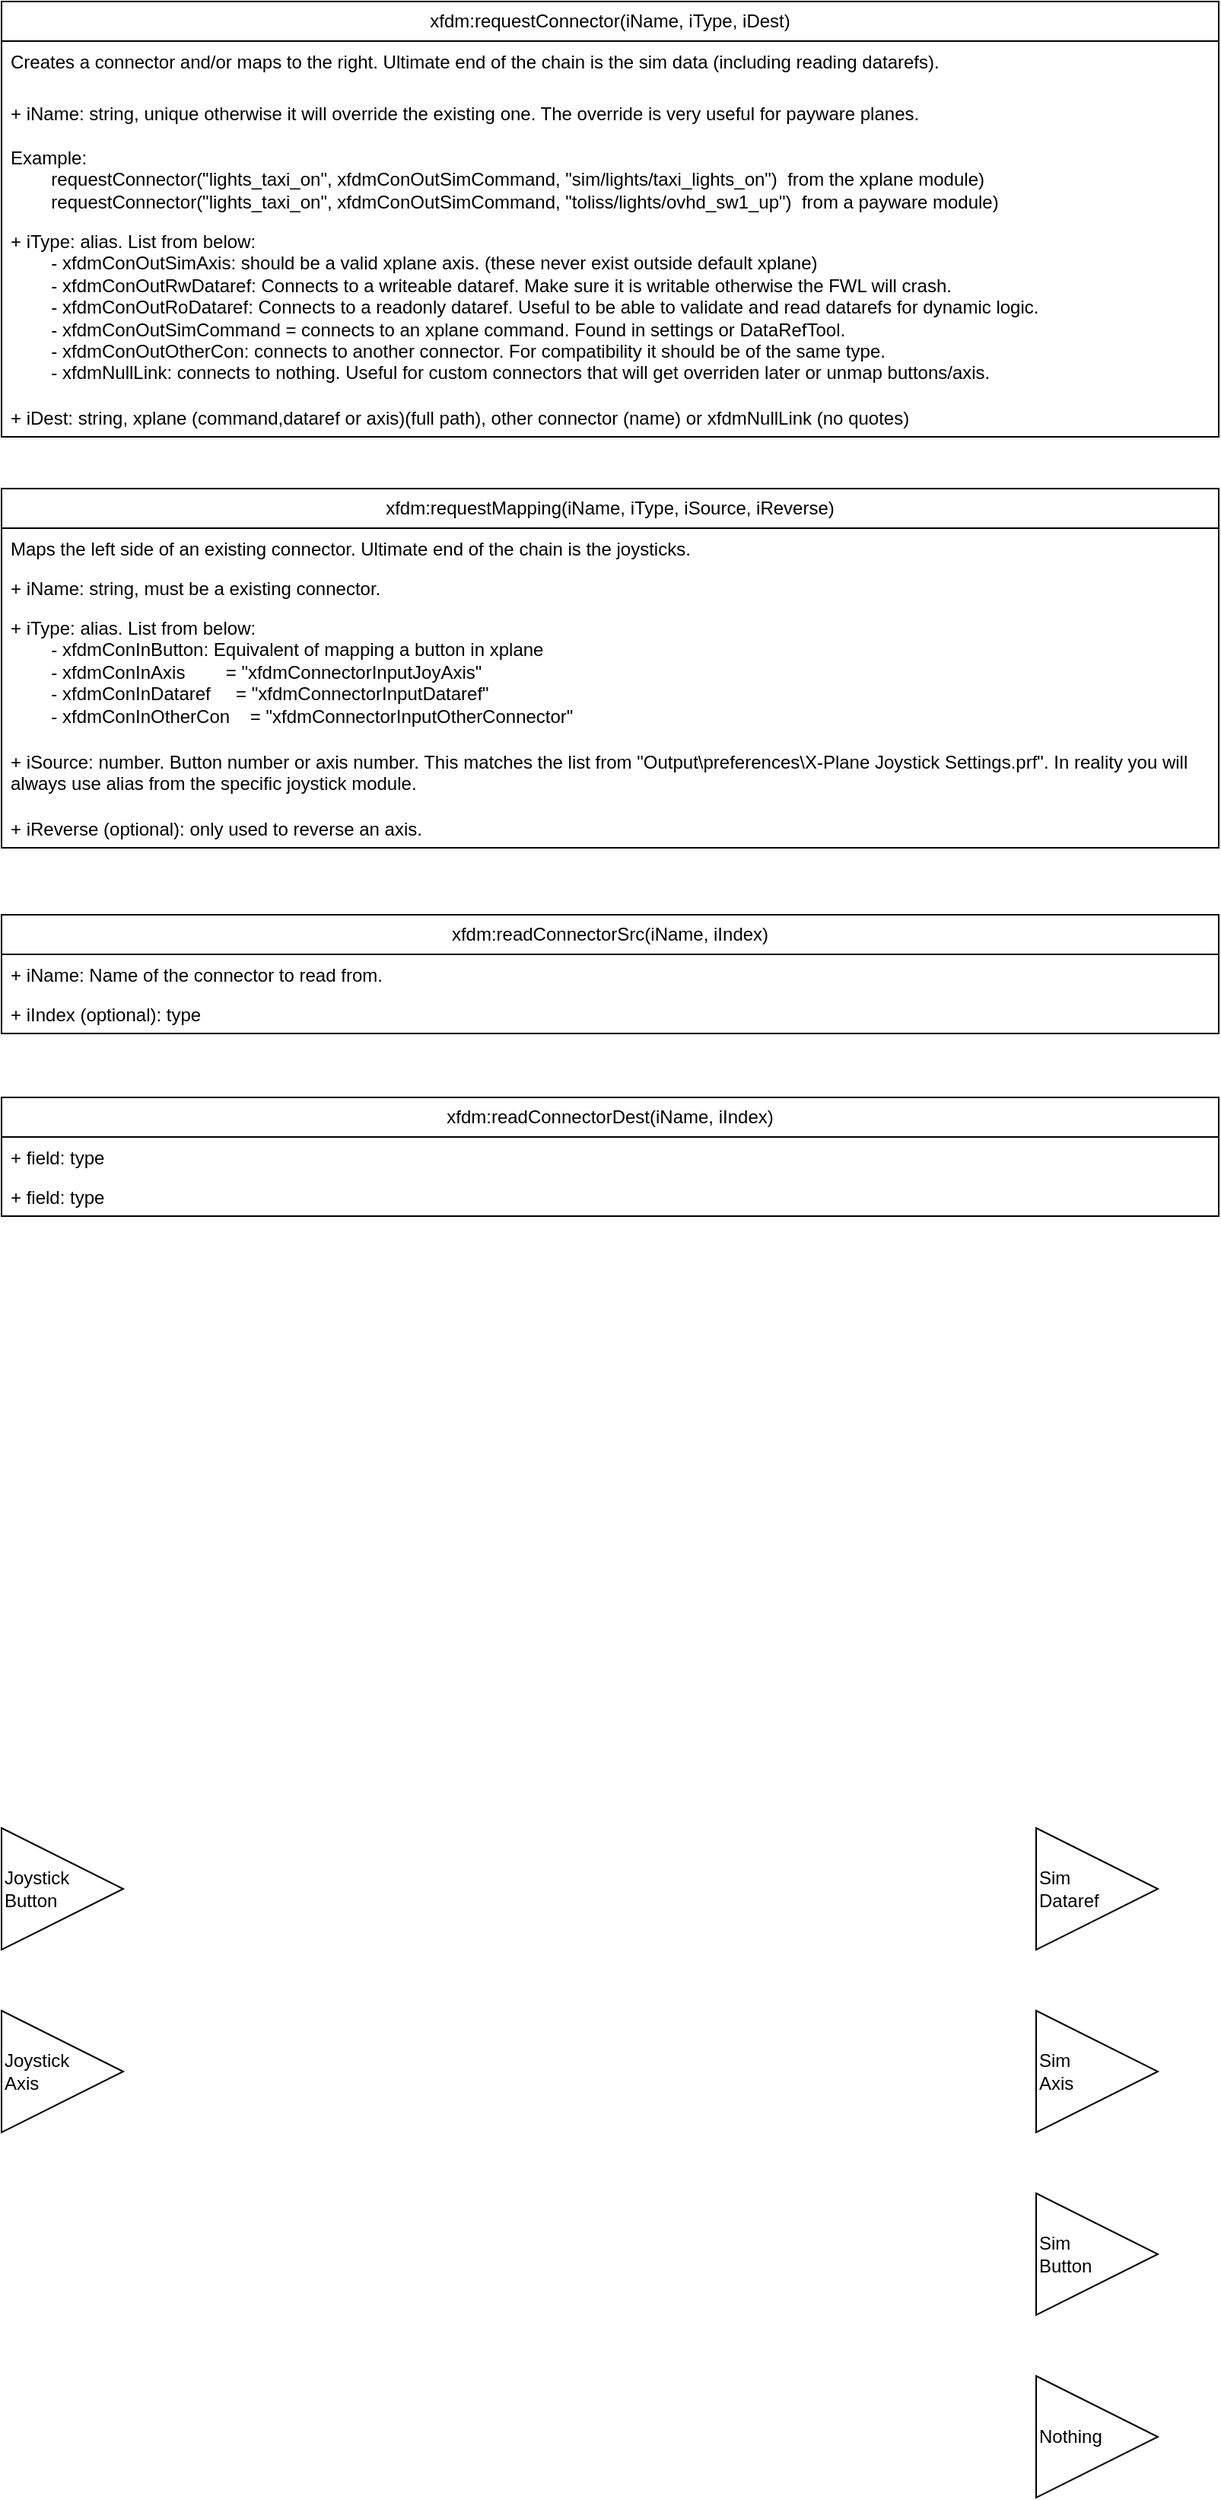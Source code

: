 <mxfile version="24.4.10" type="device" pages="2">
  <diagram id="srbFPtrYPCiaAHXt68zt" name="usage">
    <mxGraphModel dx="1619" dy="1537" grid="1" gridSize="10" guides="1" tooltips="1" connect="1" arrows="1" fold="1" page="1" pageScale="1" pageWidth="850" pageHeight="1100" math="0" shadow="0">
      <root>
        <mxCell id="0" />
        <mxCell id="1" parent="0" />
        <mxCell id="DLJRmdFu2bftk5TotQ-9-5" value="Joystick&lt;div&gt;Button&lt;/div&gt;" style="triangle;whiteSpace=wrap;html=1;align=left;" vertex="1" parent="1">
          <mxGeometry x="40" y="1280" width="80" height="80" as="geometry" />
        </mxCell>
        <mxCell id="DLJRmdFu2bftk5TotQ-9-6" value="Joystick&lt;div&gt;Axis&lt;/div&gt;" style="triangle;whiteSpace=wrap;html=1;align=left;" vertex="1" parent="1">
          <mxGeometry x="40" y="1400" width="80" height="80" as="geometry" />
        </mxCell>
        <mxCell id="DLJRmdFu2bftk5TotQ-9-8" value="xfdm:requestConnector(iName, iType, iDest)" style="swimlane;fontStyle=0;childLayout=stackLayout;horizontal=1;startSize=26;fillColor=none;horizontalStack=0;resizeParent=1;resizeParentMax=0;resizeLast=0;collapsible=1;marginBottom=0;whiteSpace=wrap;html=1;" vertex="1" parent="1">
          <mxGeometry x="40" y="80" width="800" height="286" as="geometry" />
        </mxCell>
        <mxCell id="DLJRmdFu2bftk5TotQ-9-30" value="Creates a connector and/or maps to the right. Ultimate end of the chain is the sim data (including reading datarefs)." style="text;strokeColor=none;fillColor=none;align=left;verticalAlign=top;spacingLeft=4;spacingRight=4;overflow=hidden;rotatable=0;points=[[0,0.5],[1,0.5]];portConstraint=eastwest;whiteSpace=wrap;html=1;" vertex="1" parent="DLJRmdFu2bftk5TotQ-9-8">
          <mxGeometry y="26" width="800" height="34" as="geometry" />
        </mxCell>
        <mxCell id="DLJRmdFu2bftk5TotQ-9-9" value="+ iName: string, unique otherwise it will override the existing one. The override is very useful for payware planes.&lt;div&gt;&lt;br&gt;&lt;/div&gt;&lt;div&gt;Example:&lt;/div&gt;&lt;div&gt;&lt;span style=&quot;white-space: pre;&quot;&gt;&#x9;&lt;/span&gt;requestConnector(&quot;lights_taxi_on&quot;, xfdmConOutSimCommand, &quot;sim/lights/taxi_lights_on&quot;)&amp;nbsp; from the xplane module)&lt;/div&gt;&lt;div&gt;&lt;span style=&quot;white-space: pre;&quot;&gt;&#x9;&lt;/span&gt;requestConnector(&quot;lights_taxi_on&quot;, xfdmConOutSimCommand, &quot;toliss/lights/ovhd_sw1_up&quot;)&amp;nbsp; from a payware module)&lt;br&gt;&lt;/div&gt;" style="text;strokeColor=none;fillColor=none;align=left;verticalAlign=top;spacingLeft=4;spacingRight=4;overflow=hidden;rotatable=0;points=[[0,0.5],[1,0.5]];portConstraint=eastwest;whiteSpace=wrap;html=1;" vertex="1" parent="DLJRmdFu2bftk5TotQ-9-8">
          <mxGeometry y="60" width="800" height="84" as="geometry" />
        </mxCell>
        <mxCell id="DLJRmdFu2bftk5TotQ-9-10" value="+ iType: alias. List from below:&lt;div&gt;&lt;div&gt;&lt;span style=&quot;white-space: pre;&quot;&gt;&#x9;&lt;/span&gt;- xfdmConOutSimAxis: should be a valid xplane axis. (these never exist outside default xplane)&lt;/div&gt;&lt;div&gt;&lt;span style=&quot;white-space: pre;&quot;&gt;&#x9;&lt;/span&gt;-&amp;nbsp;&lt;span style=&quot;background-color: initial;&quot;&gt;xfdmConOutRwDataref: Connects to a writeable dataref. Make sure it is writable otherwise the FWL will crash.&lt;/span&gt;&lt;/div&gt;&lt;div&gt;&lt;span style=&quot;background-color: initial;&quot;&gt;&lt;span style=&quot;white-space: pre;&quot;&gt;&#x9;&lt;/span&gt;-&amp;nbsp;&lt;/span&gt;&lt;span style=&quot;background-color: initial;&quot;&gt;xfdmConOutRoDataref: Connects to a readonly dataref. Useful to be able to validate and read datarefs for dynamic logic.&lt;/span&gt;&lt;/div&gt;&lt;div&gt;&lt;span style=&quot;background-color: initial;&quot;&gt;&lt;span style=&quot;white-space: pre;&quot;&gt;&#x9;&lt;/span&gt;- xfdmConOutSimCommand = connects to an xplane command. Found in settings or DataRefTool.&lt;/span&gt;&lt;br&gt;&lt;/div&gt;&lt;div&gt;&lt;span style=&quot;white-space: pre;&quot;&gt;&#x9;&lt;/span&gt;- xfdmConOutOtherCon: connects to another connector. For compatibility it should be of the same type.&lt;/div&gt;&lt;div&gt;&lt;span style=&quot;white-space: pre;&quot;&gt;&#x9;&lt;/span&gt;- xfdmNullLink: connects to nothing. Useful for custom connectors that will get overriden later or unmap buttons/axis.&lt;/div&gt;&lt;/div&gt;" style="text;strokeColor=none;fillColor=none;align=left;verticalAlign=top;spacingLeft=4;spacingRight=4;overflow=hidden;rotatable=0;points=[[0,0.5],[1,0.5]];portConstraint=eastwest;whiteSpace=wrap;html=1;" vertex="1" parent="DLJRmdFu2bftk5TotQ-9-8">
          <mxGeometry y="144" width="800" height="116" as="geometry" />
        </mxCell>
        <mxCell id="DLJRmdFu2bftk5TotQ-9-11" value="+ iDest: string, xplane (command,dataref or axis)(full path), other connector (name) or xfdmNullLink (no quotes)" style="text;strokeColor=none;fillColor=none;align=left;verticalAlign=top;spacingLeft=4;spacingRight=4;overflow=hidden;rotatable=0;points=[[0,0.5],[1,0.5]];portConstraint=eastwest;whiteSpace=wrap;html=1;" vertex="1" parent="DLJRmdFu2bftk5TotQ-9-8">
          <mxGeometry y="260" width="800" height="26" as="geometry" />
        </mxCell>
        <mxCell id="DLJRmdFu2bftk5TotQ-9-12" value="xfdm:requestMapping(iName, iType, iSource, iReverse)" style="swimlane;fontStyle=0;childLayout=stackLayout;horizontal=1;startSize=26;fillColor=none;horizontalStack=0;resizeParent=1;resizeParentMax=0;resizeLast=0;collapsible=1;marginBottom=0;whiteSpace=wrap;html=1;" vertex="1" parent="1">
          <mxGeometry x="40" y="400" width="800" height="236" as="geometry" />
        </mxCell>
        <mxCell id="DLJRmdFu2bftk5TotQ-9-31" value="Maps the left side of an existing connector. Ultimate end of the chain is the joysticks." style="text;strokeColor=none;fillColor=none;align=left;verticalAlign=top;spacingLeft=4;spacingRight=4;overflow=hidden;rotatable=0;points=[[0,0.5],[1,0.5]];portConstraint=eastwest;whiteSpace=wrap;html=1;" vertex="1" parent="DLJRmdFu2bftk5TotQ-9-12">
          <mxGeometry y="26" width="800" height="26" as="geometry" />
        </mxCell>
        <mxCell id="DLJRmdFu2bftk5TotQ-9-13" value="+ iName: string, must be a existing connector." style="text;strokeColor=none;fillColor=none;align=left;verticalAlign=top;spacingLeft=4;spacingRight=4;overflow=hidden;rotatable=0;points=[[0,0.5],[1,0.5]];portConstraint=eastwest;whiteSpace=wrap;html=1;" vertex="1" parent="DLJRmdFu2bftk5TotQ-9-12">
          <mxGeometry y="52" width="800" height="26" as="geometry" />
        </mxCell>
        <mxCell id="DLJRmdFu2bftk5TotQ-9-14" value="+ iType: alias. List from below:&lt;div&gt;&lt;div&gt;&lt;span style=&quot;white-space: pre;&quot;&gt;&#x9;&lt;/span&gt;- xfdmConInButton: Equivalent of mapping a button in xplane&lt;/div&gt;&lt;div&gt;&lt;span style=&quot;white-space: pre;&quot;&gt;&#x9;&lt;/span&gt;- xfdmConInAxis&amp;nbsp; &amp;nbsp; &amp;nbsp; &amp;nbsp; = &quot;xfdmConnectorInputJoyAxis&quot;&lt;/div&gt;&lt;div&gt;&lt;span style=&quot;white-space: pre;&quot;&gt;&#x9;&lt;/span&gt;- xfdmConInDataref&amp;nbsp; &amp;nbsp; &amp;nbsp;= &quot;xfdmConnectorInputDataref&quot;&lt;/div&gt;&lt;div&gt;&lt;span style=&quot;white-space: pre;&quot;&gt;&#x9;&lt;/span&gt;- xfdmConInOtherCon&amp;nbsp; &amp;nbsp; = &quot;xfdmConnectorInputOtherConnector&quot;&lt;/div&gt;&lt;/div&gt;" style="text;strokeColor=none;fillColor=none;align=left;verticalAlign=top;spacingLeft=4;spacingRight=4;overflow=hidden;rotatable=0;points=[[0,0.5],[1,0.5]];portConstraint=eastwest;whiteSpace=wrap;html=1;" vertex="1" parent="DLJRmdFu2bftk5TotQ-9-12">
          <mxGeometry y="78" width="800" height="88" as="geometry" />
        </mxCell>
        <mxCell id="DLJRmdFu2bftk5TotQ-9-32" value="+ iSource: number. Button number or axis number. This matches the list from &quot;Output\preferences\X-Plane Joystick Settings.prf&quot;. In reality you will always use alias from the specific joystick module." style="text;strokeColor=none;fillColor=none;align=left;verticalAlign=top;spacingLeft=4;spacingRight=4;overflow=hidden;rotatable=0;points=[[0,0.5],[1,0.5]];portConstraint=eastwest;whiteSpace=wrap;html=1;" vertex="1" parent="DLJRmdFu2bftk5TotQ-9-12">
          <mxGeometry y="166" width="800" height="44" as="geometry" />
        </mxCell>
        <mxCell id="DLJRmdFu2bftk5TotQ-9-15" value="+ iReverse (optional): only used to reverse an axis." style="text;strokeColor=none;fillColor=none;align=left;verticalAlign=top;spacingLeft=4;spacingRight=4;overflow=hidden;rotatable=0;points=[[0,0.5],[1,0.5]];portConstraint=eastwest;whiteSpace=wrap;html=1;" vertex="1" parent="DLJRmdFu2bftk5TotQ-9-12">
          <mxGeometry y="210" width="800" height="26" as="geometry" />
        </mxCell>
        <mxCell id="DLJRmdFu2bftk5TotQ-9-18" value="&lt;span style=&quot;text-align: left;&quot;&gt;xfdm:readConnectorSrc(iName, iIndex)&lt;/span&gt;" style="swimlane;fontStyle=0;childLayout=stackLayout;horizontal=1;startSize=26;fillColor=none;horizontalStack=0;resizeParent=1;resizeParentMax=0;resizeLast=0;collapsible=1;marginBottom=0;whiteSpace=wrap;html=1;" vertex="1" parent="1">
          <mxGeometry x="40" y="680" width="800" height="78" as="geometry" />
        </mxCell>
        <mxCell id="DLJRmdFu2bftk5TotQ-9-19" value="+ iName: Name of the connector to read from." style="text;strokeColor=none;fillColor=none;align=left;verticalAlign=top;spacingLeft=4;spacingRight=4;overflow=hidden;rotatable=0;points=[[0,0.5],[1,0.5]];portConstraint=eastwest;whiteSpace=wrap;html=1;" vertex="1" parent="DLJRmdFu2bftk5TotQ-9-18">
          <mxGeometry y="26" width="800" height="26" as="geometry" />
        </mxCell>
        <mxCell id="DLJRmdFu2bftk5TotQ-9-20" value="+ iIndex (optional): type" style="text;strokeColor=none;fillColor=none;align=left;verticalAlign=top;spacingLeft=4;spacingRight=4;overflow=hidden;rotatable=0;points=[[0,0.5],[1,0.5]];portConstraint=eastwest;whiteSpace=wrap;html=1;" vertex="1" parent="DLJRmdFu2bftk5TotQ-9-18">
          <mxGeometry y="52" width="800" height="26" as="geometry" />
        </mxCell>
        <mxCell id="DLJRmdFu2bftk5TotQ-9-22" value="&lt;span style=&quot;text-align: left;&quot;&gt;xfdm:readConnectorDest(iName, iIndex)&lt;/span&gt;" style="swimlane;fontStyle=0;childLayout=stackLayout;horizontal=1;startSize=26;fillColor=none;horizontalStack=0;resizeParent=1;resizeParentMax=0;resizeLast=0;collapsible=1;marginBottom=0;whiteSpace=wrap;html=1;" vertex="1" parent="1">
          <mxGeometry x="40" y="800" width="800" height="78" as="geometry" />
        </mxCell>
        <mxCell id="DLJRmdFu2bftk5TotQ-9-23" value="+ field: type" style="text;strokeColor=none;fillColor=none;align=left;verticalAlign=top;spacingLeft=4;spacingRight=4;overflow=hidden;rotatable=0;points=[[0,0.5],[1,0.5]];portConstraint=eastwest;whiteSpace=wrap;html=1;" vertex="1" parent="DLJRmdFu2bftk5TotQ-9-22">
          <mxGeometry y="26" width="800" height="26" as="geometry" />
        </mxCell>
        <mxCell id="DLJRmdFu2bftk5TotQ-9-24" value="+ field: type" style="text;strokeColor=none;fillColor=none;align=left;verticalAlign=top;spacingLeft=4;spacingRight=4;overflow=hidden;rotatable=0;points=[[0,0.5],[1,0.5]];portConstraint=eastwest;whiteSpace=wrap;html=1;" vertex="1" parent="DLJRmdFu2bftk5TotQ-9-22">
          <mxGeometry y="52" width="800" height="26" as="geometry" />
        </mxCell>
        <mxCell id="DLJRmdFu2bftk5TotQ-9-26" value="Sim&lt;div&gt;Dataref&lt;/div&gt;" style="triangle;whiteSpace=wrap;html=1;align=left;" vertex="1" parent="1">
          <mxGeometry x="720" y="1280" width="80" height="80" as="geometry" />
        </mxCell>
        <mxCell id="DLJRmdFu2bftk5TotQ-9-27" value="Sim&lt;div&gt;Axis&lt;/div&gt;" style="triangle;whiteSpace=wrap;html=1;align=left;" vertex="1" parent="1">
          <mxGeometry x="720" y="1400" width="80" height="80" as="geometry" />
        </mxCell>
        <mxCell id="DLJRmdFu2bftk5TotQ-9-28" value="Sim&lt;div&gt;Button&lt;/div&gt;" style="triangle;whiteSpace=wrap;html=1;align=left;" vertex="1" parent="1">
          <mxGeometry x="720" y="1520" width="80" height="80" as="geometry" />
        </mxCell>
        <mxCell id="DLJRmdFu2bftk5TotQ-9-29" value="Nothing" style="triangle;whiteSpace=wrap;html=1;align=left;" vertex="1" parent="1">
          <mxGeometry x="720" y="1640" width="80" height="80" as="geometry" />
        </mxCell>
      </root>
    </mxGraphModel>
  </diagram>
  <diagram id="C5RBs43oDa-KdzZeNtuy" name="flow">
    <mxGraphModel dx="925" dy="878" grid="1" gridSize="10" guides="1" tooltips="1" connect="1" arrows="1" fold="1" page="1" pageScale="1" pageWidth="827" pageHeight="1169" math="0" shadow="0">
      <root>
        <mxCell id="WIyWlLk6GJQsqaUBKTNV-0" />
        <mxCell id="WIyWlLk6GJQsqaUBKTNV-1" parent="WIyWlLk6GJQsqaUBKTNV-0" />
        <mxCell id="S4M1dbazuhbMyNnYh-03-16" value="" style="edgeStyle=orthogonalEdgeStyle;rounded=0;orthogonalLoop=1;jettySize=auto;html=1;" parent="WIyWlLk6GJQsqaUBKTNV-1" source="S4M1dbazuhbMyNnYh-03-8" target="S4M1dbazuhbMyNnYh-03-15" edge="1">
          <mxGeometry relative="1" as="geometry" />
        </mxCell>
        <mxCell id="S4M1dbazuhbMyNnYh-03-8" value="Start of Script" style="text;html=1;strokeColor=none;fillColor=none;align=center;verticalAlign=middle;whiteSpace=wrap;rounded=0;" parent="WIyWlLk6GJQsqaUBKTNV-1" vertex="1">
          <mxGeometry x="360" y="40" width="200" height="30" as="geometry" />
        </mxCell>
        <mxCell id="S4M1dbazuhbMyNnYh-03-9" value="End of Script" style="text;html=1;strokeColor=none;fillColor=none;align=center;verticalAlign=middle;whiteSpace=wrap;rounded=0;" parent="WIyWlLk6GJQsqaUBKTNV-1" vertex="1">
          <mxGeometry x="80" y="840" width="80" height="40" as="geometry" />
        </mxCell>
        <mxCell id="S4M1dbazuhbMyNnYh-03-34" style="edgeStyle=orthogonalEdgeStyle;rounded=0;orthogonalLoop=1;jettySize=auto;html=1;entryX=0.25;entryY=0;entryDx=0;entryDy=0;" parent="WIyWlLk6GJQsqaUBKTNV-1" source="S4M1dbazuhbMyNnYh-03-10" target="S4M1dbazuhbMyNnYh-03-31" edge="1">
          <mxGeometry relative="1" as="geometry" />
        </mxCell>
        <mxCell id="S4M1dbazuhbMyNnYh-03-10" value="Create Connector" style="rounded=1;whiteSpace=wrap;html=1;" parent="WIyWlLk6GJQsqaUBKTNV-1" vertex="1">
          <mxGeometry x="280" y="320" width="140" height="40" as="geometry" />
        </mxCell>
        <mxCell id="S4M1dbazuhbMyNnYh-03-12" value="Check Connector Link" style="rounded=1;whiteSpace=wrap;html=1;" parent="WIyWlLk6GJQsqaUBKTNV-1" vertex="1">
          <mxGeometry x="280" y="280" width="280" height="40" as="geometry" />
        </mxCell>
        <mxCell id="S4M1dbazuhbMyNnYh-03-42" style="edgeStyle=orthogonalEdgeStyle;rounded=0;orthogonalLoop=1;jettySize=auto;html=1;entryX=0.25;entryY=0;entryDx=0;entryDy=0;" parent="WIyWlLk6GJQsqaUBKTNV-1" source="S4M1dbazuhbMyNnYh-03-14" target="S4M1dbazuhbMyNnYh-03-9" edge="1">
          <mxGeometry relative="1" as="geometry" />
        </mxCell>
        <mxCell id="S4M1dbazuhbMyNnYh-03-14" value="DO_EVERY_FRAME(&quot;xfdmInitRunner&quot;)" style="rounded=1;whiteSpace=wrap;html=1;rotation=-90;" parent="WIyWlLk6GJQsqaUBKTNV-1" vertex="1">
          <mxGeometry x="-160" y="520" width="520" height="40" as="geometry" />
        </mxCell>
        <mxCell id="S4M1dbazuhbMyNnYh-03-23" value="" style="edgeStyle=orthogonalEdgeStyle;rounded=0;orthogonalLoop=1;jettySize=auto;html=1;" parent="WIyWlLk6GJQsqaUBKTNV-1" source="S4M1dbazuhbMyNnYh-03-15" target="S4M1dbazuhbMyNnYh-03-18" edge="1">
          <mxGeometry relative="1" as="geometry" />
        </mxCell>
        <mxCell id="S4M1dbazuhbMyNnYh-03-15" value="Require Modules&lt;br&gt;&lt;br&gt;Base&lt;br&gt;X-Plane&lt;br&gt;Joysticks&lt;br&gt;Plugins&lt;br&gt;Aircraft" style="rounded=1;whiteSpace=wrap;html=1;" parent="WIyWlLk6GJQsqaUBKTNV-1" vertex="1">
          <mxGeometry x="360" y="120" width="200" height="120" as="geometry" />
        </mxCell>
        <mxCell id="S4M1dbazuhbMyNnYh-03-24" style="edgeStyle=orthogonalEdgeStyle;rounded=0;orthogonalLoop=1;jettySize=auto;html=1;entryX=1;entryY=0.5;entryDx=0;entryDy=0;exitX=0;exitY=0.5;exitDx=0;exitDy=0;" parent="WIyWlLk6GJQsqaUBKTNV-1" source="S4M1dbazuhbMyNnYh-03-18" target="S4M1dbazuhbMyNnYh-03-14" edge="1">
          <mxGeometry relative="1" as="geometry" />
        </mxCell>
        <mxCell id="S4M1dbazuhbMyNnYh-03-18" value="Task Lists (table.insert)&lt;br&gt;&lt;br&gt;Connectors To Create&lt;br&gt;DO_ALWAYS callbacks&lt;br&gt;DO_OFTEN callbacks" style="rounded=1;whiteSpace=wrap;html=1;" parent="WIyWlLk6GJQsqaUBKTNV-1" vertex="1">
          <mxGeometry x="120" y="120" width="200" height="120" as="geometry" />
        </mxCell>
        <mxCell id="S4M1dbazuhbMyNnYh-03-19" value="User mapping to connectors" style="rounded=1;whiteSpace=wrap;html=1;" parent="WIyWlLk6GJQsqaUBKTNV-1" vertex="1">
          <mxGeometry x="280" y="560" width="280" height="40" as="geometry" />
        </mxCell>
        <mxCell id="S4M1dbazuhbMyNnYh-03-20" value="Start all the DO_OFTEN/ALWAYS" style="rounded=1;whiteSpace=wrap;html=1;" parent="WIyWlLk6GJQsqaUBKTNV-1" vertex="1">
          <mxGeometry x="280" y="640" width="280" height="40" as="geometry" />
        </mxCell>
        <mxCell id="S4M1dbazuhbMyNnYh-03-26" value="If connectors left" style="rounded=1;whiteSpace=wrap;html=1;rotation=-90;" parent="WIyWlLk6GJQsqaUBKTNV-1" vertex="1">
          <mxGeometry x="100" y="380" width="240" height="40" as="geometry" />
        </mxCell>
        <mxCell id="S4M1dbazuhbMyNnYh-03-31" value="remove task" style="rounded=1;whiteSpace=wrap;html=1;" parent="WIyWlLk6GJQsqaUBKTNV-1" vertex="1">
          <mxGeometry x="280" y="480" width="280" height="40" as="geometry" />
        </mxCell>
        <mxCell id="S4M1dbazuhbMyNnYh-03-32" value="DO_EVERY_DRAW" style="rounded=1;whiteSpace=wrap;html=1;" parent="WIyWlLk6GJQsqaUBKTNV-1" vertex="1">
          <mxGeometry x="420" y="320" width="140" height="40" as="geometry" />
        </mxCell>
        <mxCell id="S4M1dbazuhbMyNnYh-03-33" value="Check timeout" style="rounded=1;whiteSpace=wrap;html=1;" parent="WIyWlLk6GJQsqaUBKTNV-1" vertex="1">
          <mxGeometry x="420" y="360" width="140" height="40" as="geometry" />
        </mxCell>
        <mxCell id="S4M1dbazuhbMyNnYh-03-38" value="If init flag" style="rounded=1;whiteSpace=wrap;html=1;rotation=-90;" parent="WIyWlLk6GJQsqaUBKTNV-1" vertex="1">
          <mxGeometry x="40" y="380" width="240" height="40" as="geometry" />
        </mxCell>
        <mxCell id="S4M1dbazuhbMyNnYh-03-40" value="" style="edgeStyle=orthogonalEdgeStyle;rounded=0;orthogonalLoop=1;jettySize=auto;html=1;entryX=0.75;entryY=0;entryDx=0;entryDy=0;" parent="WIyWlLk6GJQsqaUBKTNV-1" source="S4M1dbazuhbMyNnYh-03-39" target="S4M1dbazuhbMyNnYh-03-31" edge="1">
          <mxGeometry relative="1" as="geometry" />
        </mxCell>
        <mxCell id="S4M1dbazuhbMyNnYh-03-41" value="log error" style="edgeLabel;html=1;align=center;verticalAlign=middle;resizable=0;points=[];" parent="S4M1dbazuhbMyNnYh-03-40" vertex="1" connectable="0">
          <mxGeometry x="0.229" relative="1" as="geometry">
            <mxPoint x="29" y="-5" as="offset" />
          </mxGeometry>
        </mxCell>
        <mxCell id="S4M1dbazuhbMyNnYh-03-39" value="Override link to none" style="rounded=1;whiteSpace=wrap;html=1;" parent="WIyWlLk6GJQsqaUBKTNV-1" vertex="1">
          <mxGeometry x="420" y="400" width="140" height="40" as="geometry" />
        </mxCell>
        <mxCell id="S4M1dbazuhbMyNnYh-03-43" value="If run flag" style="rounded=1;whiteSpace=wrap;html=1;rotation=-90;" parent="WIyWlLk6GJQsqaUBKTNV-1" vertex="1">
          <mxGeometry x="80" y="700" width="160" height="40" as="geometry" />
        </mxCell>
        <mxCell id="S4M1dbazuhbMyNnYh-03-44" value="If no init/run flag" style="rounded=1;whiteSpace=wrap;html=1;rotation=-90;" parent="WIyWlLk6GJQsqaUBKTNV-1" vertex="1">
          <mxGeometry x="100" y="560" width="120" height="40" as="geometry" />
        </mxCell>
      </root>
    </mxGraphModel>
  </diagram>
</mxfile>
